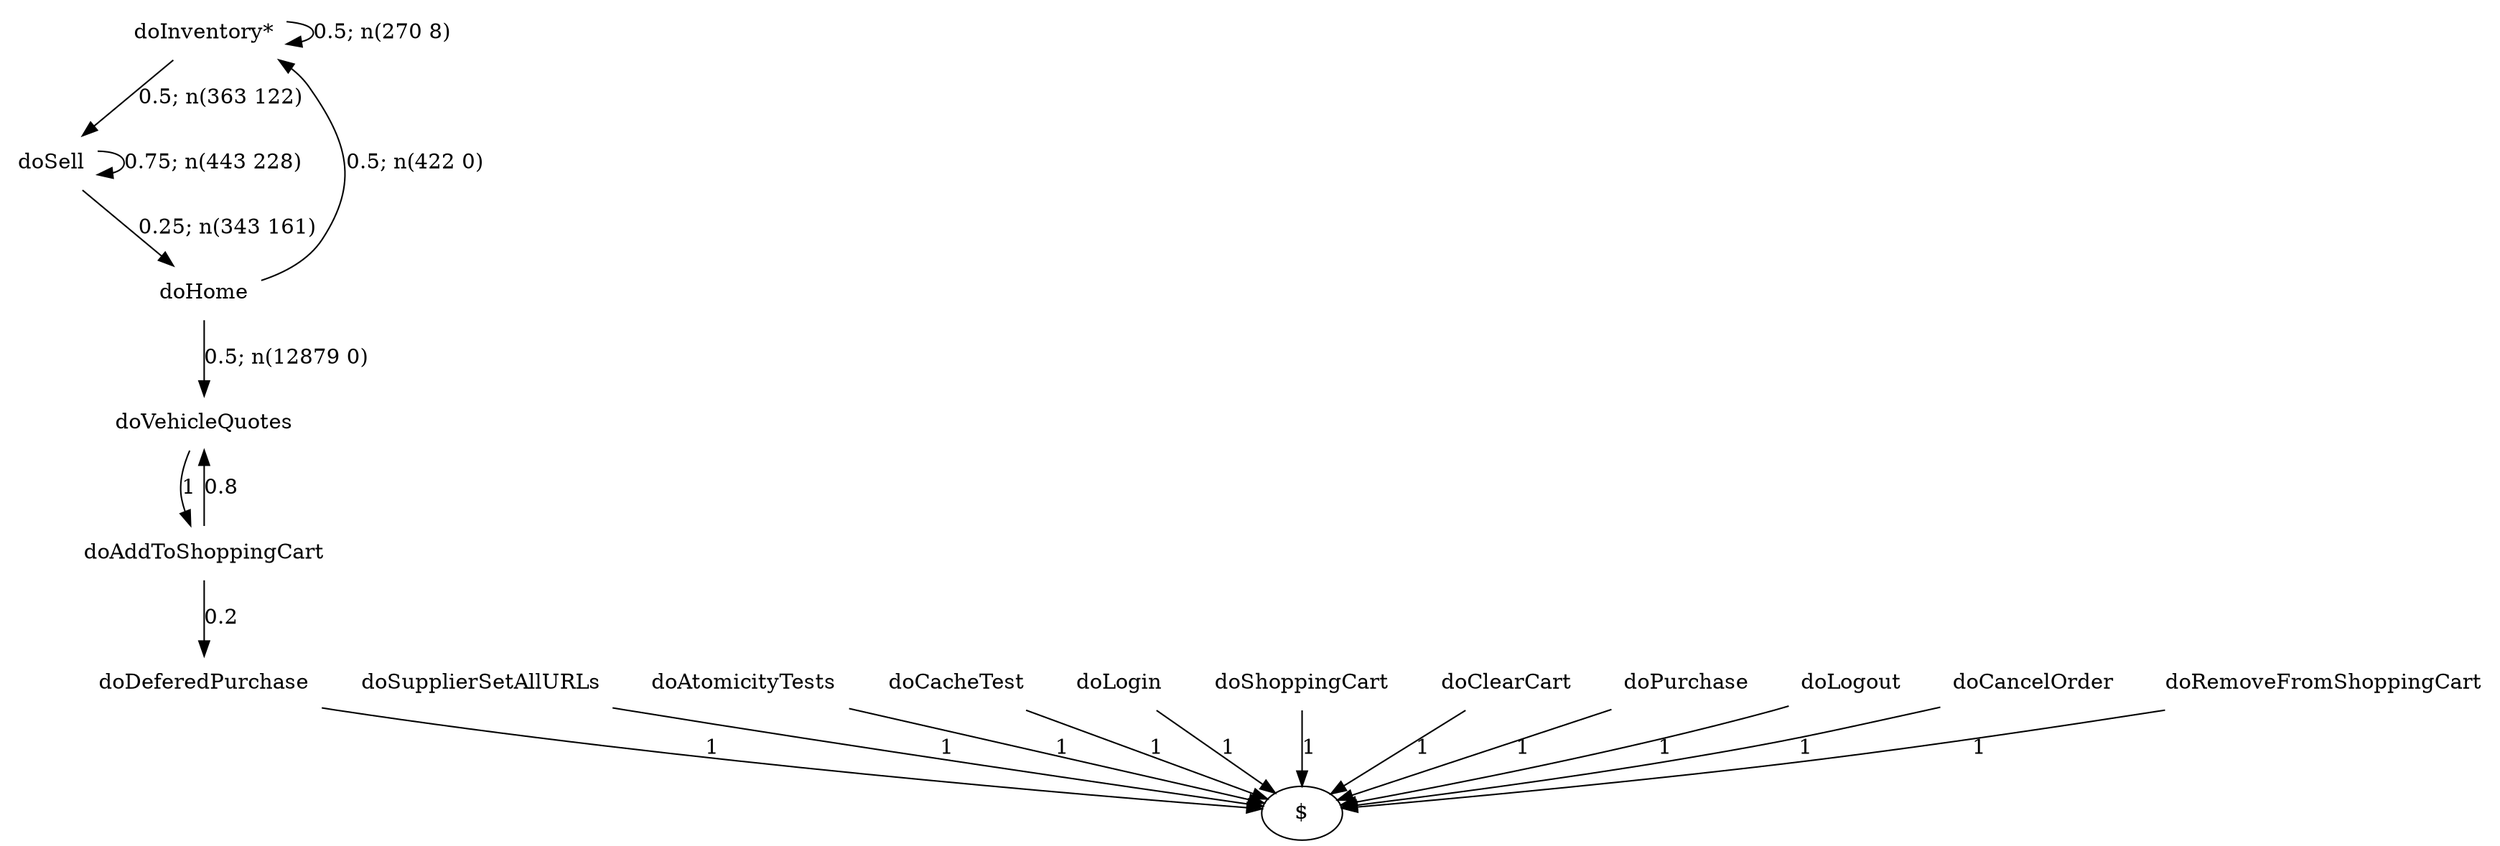 digraph G {"doInventory*" [label="doInventory*",shape=none];"doSupplierSetAllURLs" [label="doSupplierSetAllURLs",shape=none];"doAtomicityTests" [label="doAtomicityTests",shape=none];"doCacheTest" [label="doCacheTest",shape=none];"doLogin" [label="doLogin",shape=none];"doVehicleQuotes" [label="doVehicleQuotes",shape=none];"doAddToShoppingCart" [label="doAddToShoppingCart",shape=none];"doDeferedPurchase" [label="doDeferedPurchase",shape=none];"doHome" [label="doHome",shape=none];"doShoppingCart" [label="doShoppingCart",shape=none];"doClearCart" [label="doClearCart",shape=none];"doPurchase" [label="doPurchase",shape=none];"doSell" [label="doSell",shape=none];"doLogout" [label="doLogout",shape=none];"doCancelOrder" [label="doCancelOrder",shape=none];"doRemoveFromShoppingCart" [label="doRemoveFromShoppingCart",shape=none];"doInventory*"->"doInventory*" [style=solid,label="0.5; n(270 8)"];"doInventory*"->"doSell" [style=solid,label="0.5; n(363 122)"];"doSupplierSetAllURLs"->"$" [style=solid,label="1"];"doAtomicityTests"->"$" [style=solid,label="1"];"doCacheTest"->"$" [style=solid,label="1"];"doLogin"->"$" [style=solid,label="1"];"doVehicleQuotes"->"doAddToShoppingCart" [style=solid,label="1"];"doAddToShoppingCart"->"doVehicleQuotes" [style=solid,label="0.8"];"doAddToShoppingCart"->"doDeferedPurchase" [style=solid,label="0.2"];"doDeferedPurchase"->"$" [style=solid,label="1"];"doHome"->"doInventory*" [style=solid,label="0.5; n(422 0)"];"doHome"->"doVehicleQuotes" [style=solid,label="0.5; n(12879 0)"];"doShoppingCart"->"$" [style=solid,label="1"];"doClearCart"->"$" [style=solid,label="1"];"doPurchase"->"$" [style=solid,label="1"];"doSell"->"doHome" [style=solid,label="0.25; n(343 161)"];"doSell"->"doSell" [style=solid,label="0.75; n(443 228)"];"doLogout"->"$" [style=solid,label="1"];"doCancelOrder"->"$" [style=solid,label="1"];"doRemoveFromShoppingCart"->"$" [style=solid,label="1"];}
